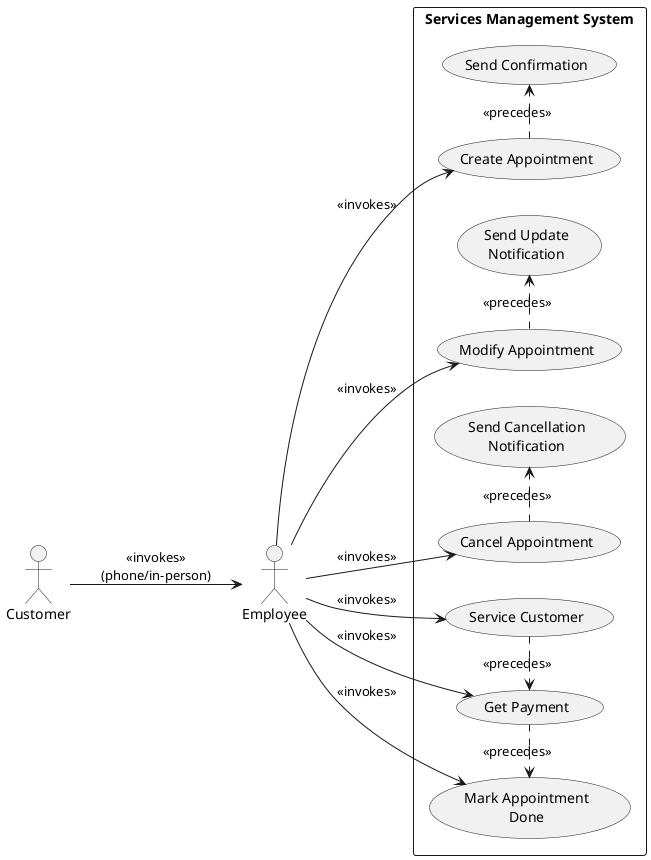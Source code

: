 @startuml
!define ICONIX

left to right direction
skinparam packageStyle rectangle

actor Customer as C
actor Employee as E
package "Services Management System" {
  usecase "Create Appointment" as UC1
  usecase "Modify Appointment" as UC2
  usecase "Cancel Appointment" as UC3
  usecase "Service Customer" as UC4
  
  usecase "Get Payment" as UC5
  usecase "Mark Appointment\nDone" as UC6
  
  usecase "Send Confirmation" as UC7
  usecase "Send Update\nNotification" as UC8
  usecase "Send Cancellation\nNotification" as UC9
}

' Customer communicates with Employee
C --> E : <<invokes>>\n(phone/in-person)

' Employee invokes main use cases
E -down-> UC1 : <<invokes>>
E -down-> UC2 : <<invokes>>
E -down-> UC3 : <<invokes>>
E -down-> UC4 : <<invokes>>
E -down-> UC5 : <<invokes>>
E -down-> UC6 : <<invokes>>

' Sequential flow between use cases
UC1 .right.> UC7 : <<precedes>>
UC2 .right.> UC8 : <<precedes>>
UC3 .right.> UC9 : <<precedes>>
UC4 .right.> UC5 : <<precedes>>
UC5 .right.> UC6 : <<precedes>>

@enduml